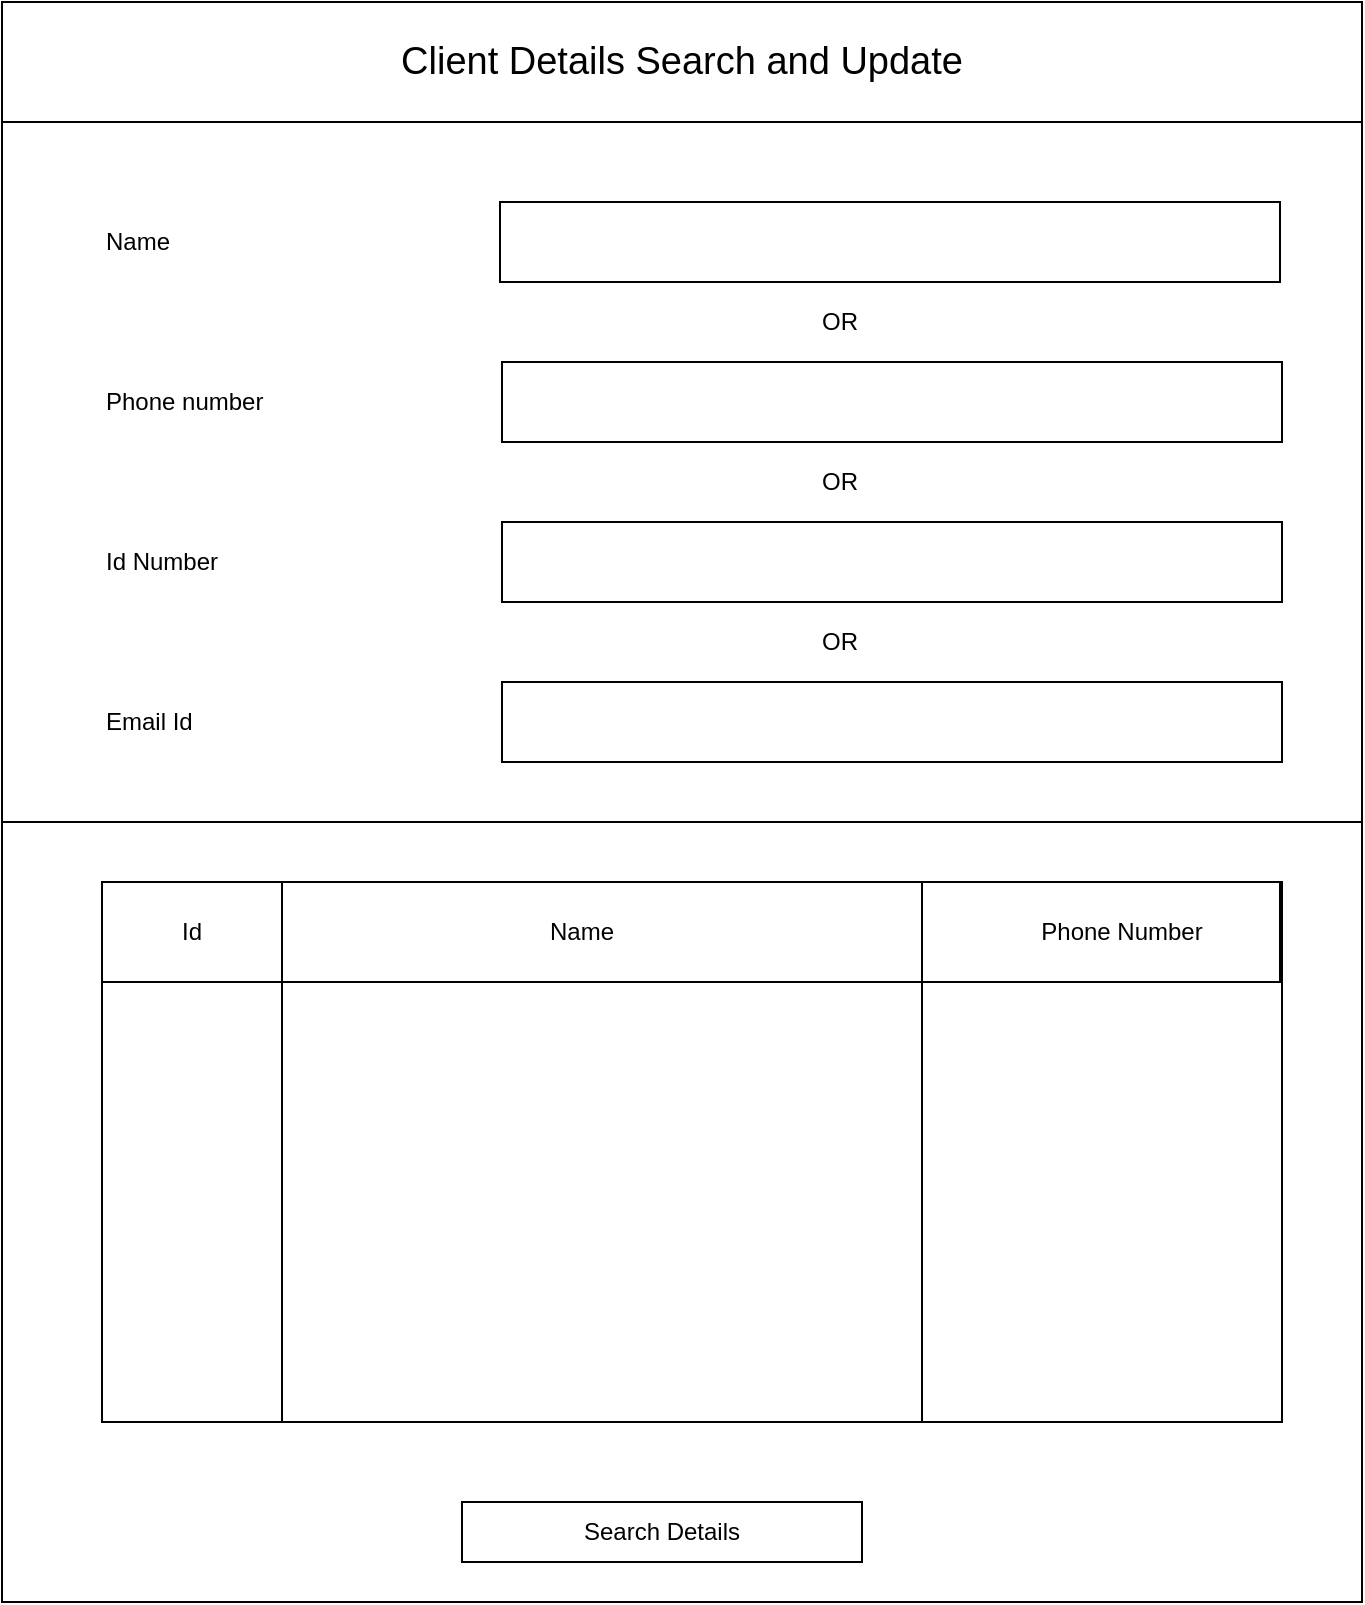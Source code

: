 <mxfile version="24.7.17">
  <diagram name="Page-1" id="xqjiCcscGDu1W1ZUPn8J">
    <mxGraphModel dx="1434" dy="844" grid="1" gridSize="10" guides="1" tooltips="1" connect="1" arrows="1" fold="1" page="1" pageScale="1" pageWidth="850" pageHeight="1100" math="0" shadow="0">
      <root>
        <mxCell id="0" />
        <mxCell id="1" parent="0" />
        <mxCell id="5uZNZVi6tMlkiYH-99YS-1" value="" style="rounded=0;whiteSpace=wrap;html=1;" vertex="1" parent="1">
          <mxGeometry x="80" y="160" width="680" height="350" as="geometry" />
        </mxCell>
        <mxCell id="5uZNZVi6tMlkiYH-99YS-3" value="" style="rounded=0;whiteSpace=wrap;html=1;" vertex="1" parent="1">
          <mxGeometry x="329" y="200" width="390" height="40" as="geometry" />
        </mxCell>
        <mxCell id="5uZNZVi6tMlkiYH-99YS-4" value="" style="rounded=0;whiteSpace=wrap;html=1;" vertex="1" parent="1">
          <mxGeometry x="330" y="280" width="390" height="40" as="geometry" />
        </mxCell>
        <mxCell id="5uZNZVi6tMlkiYH-99YS-5" value="" style="rounded=0;whiteSpace=wrap;html=1;" vertex="1" parent="1">
          <mxGeometry x="330" y="360" width="390" height="40" as="geometry" />
        </mxCell>
        <mxCell id="5uZNZVi6tMlkiYH-99YS-6" value="" style="rounded=0;whiteSpace=wrap;html=1;" vertex="1" parent="1">
          <mxGeometry x="330" y="440" width="390" height="40" as="geometry" />
        </mxCell>
        <mxCell id="5uZNZVi6tMlkiYH-99YS-7" value="Name" style="text;html=1;align=left;verticalAlign=middle;whiteSpace=wrap;rounded=0;" vertex="1" parent="1">
          <mxGeometry x="130" y="205" width="60" height="30" as="geometry" />
        </mxCell>
        <mxCell id="5uZNZVi6tMlkiYH-99YS-8" value="Phone number" style="text;html=1;align=left;verticalAlign=middle;whiteSpace=wrap;rounded=0;" vertex="1" parent="1">
          <mxGeometry x="130" y="285" width="100" height="30" as="geometry" />
        </mxCell>
        <mxCell id="5uZNZVi6tMlkiYH-99YS-10" value="Id Number" style="text;html=1;align=left;verticalAlign=middle;whiteSpace=wrap;rounded=0;" vertex="1" parent="1">
          <mxGeometry x="130" y="365" width="60" height="30" as="geometry" />
        </mxCell>
        <mxCell id="5uZNZVi6tMlkiYH-99YS-11" value="Email Id" style="text;html=1;align=left;verticalAlign=middle;whiteSpace=wrap;rounded=0;" vertex="1" parent="1">
          <mxGeometry x="130" y="445" width="60" height="30" as="geometry" />
        </mxCell>
        <mxCell id="5uZNZVi6tMlkiYH-99YS-12" value="OR" style="text;html=1;align=left;verticalAlign=middle;whiteSpace=wrap;rounded=0;" vertex="1" parent="1">
          <mxGeometry x="488" y="245" width="60" height="30" as="geometry" />
        </mxCell>
        <mxCell id="5uZNZVi6tMlkiYH-99YS-13" value="OR" style="text;html=1;align=left;verticalAlign=middle;whiteSpace=wrap;rounded=0;" vertex="1" parent="1">
          <mxGeometry x="488" y="325" width="60" height="30" as="geometry" />
        </mxCell>
        <mxCell id="5uZNZVi6tMlkiYH-99YS-14" value="OR" style="text;html=1;align=left;verticalAlign=middle;whiteSpace=wrap;rounded=0;" vertex="1" parent="1">
          <mxGeometry x="488" y="405" width="60" height="30" as="geometry" />
        </mxCell>
        <mxCell id="5uZNZVi6tMlkiYH-99YS-15" value="&lt;font style=&quot;font-size: 19px;&quot;&gt;Client Details Search and Update&lt;/font&gt;" style="rounded=0;whiteSpace=wrap;html=1;" vertex="1" parent="1">
          <mxGeometry x="80" y="100" width="680" height="60" as="geometry" />
        </mxCell>
        <mxCell id="5uZNZVi6tMlkiYH-99YS-16" value="Text" style="text;html=1;align=center;verticalAlign=middle;whiteSpace=wrap;rounded=0;" vertex="1" parent="1">
          <mxGeometry x="145" y="550" width="60" height="30" as="geometry" />
        </mxCell>
        <mxCell id="5uZNZVi6tMlkiYH-99YS-17" value="" style="rounded=0;whiteSpace=wrap;html=1;" vertex="1" parent="1">
          <mxGeometry x="80" y="510" width="680" height="390" as="geometry" />
        </mxCell>
        <mxCell id="5uZNZVi6tMlkiYH-99YS-18" value="" style="rounded=0;whiteSpace=wrap;html=1;" vertex="1" parent="1">
          <mxGeometry x="130" y="540" width="590" height="270" as="geometry" />
        </mxCell>
        <mxCell id="5uZNZVi6tMlkiYH-99YS-20" value="" style="rounded=0;whiteSpace=wrap;html=1;" vertex="1" parent="1">
          <mxGeometry x="220" y="540" width="320" height="270" as="geometry" />
        </mxCell>
        <mxCell id="5uZNZVi6tMlkiYH-99YS-21" value="" style="rounded=0;whiteSpace=wrap;html=1;" vertex="1" parent="1">
          <mxGeometry x="130" y="540" width="590" height="50" as="geometry" />
        </mxCell>
        <mxCell id="5uZNZVi6tMlkiYH-99YS-19" value="" style="rounded=0;whiteSpace=wrap;html=1;" vertex="1" parent="1">
          <mxGeometry x="130" y="540" width="90" height="270" as="geometry" />
        </mxCell>
        <mxCell id="5uZNZVi6tMlkiYH-99YS-22" value="" style="rounded=0;whiteSpace=wrap;html=1;" vertex="1" parent="1">
          <mxGeometry x="540" y="540" width="179" height="50" as="geometry" />
        </mxCell>
        <mxCell id="5uZNZVi6tMlkiYH-99YS-23" value="Id" style="rounded=0;whiteSpace=wrap;html=1;" vertex="1" parent="1">
          <mxGeometry x="130" y="540" width="90" height="50" as="geometry" />
        </mxCell>
        <mxCell id="5uZNZVi6tMlkiYH-99YS-25" value="Name" style="text;html=1;align=center;verticalAlign=middle;whiteSpace=wrap;rounded=0;" vertex="1" parent="1">
          <mxGeometry x="340" y="550" width="60" height="30" as="geometry" />
        </mxCell>
        <mxCell id="5uZNZVi6tMlkiYH-99YS-26" value="Phone Number" style="text;html=1;align=center;verticalAlign=middle;whiteSpace=wrap;rounded=0;" vertex="1" parent="1">
          <mxGeometry x="590" y="550" width="100" height="30" as="geometry" />
        </mxCell>
        <mxCell id="5uZNZVi6tMlkiYH-99YS-27" value="Search Details" style="rounded=0;whiteSpace=wrap;html=1;" vertex="1" parent="1">
          <mxGeometry x="310" y="850" width="200" height="30" as="geometry" />
        </mxCell>
      </root>
    </mxGraphModel>
  </diagram>
</mxfile>
